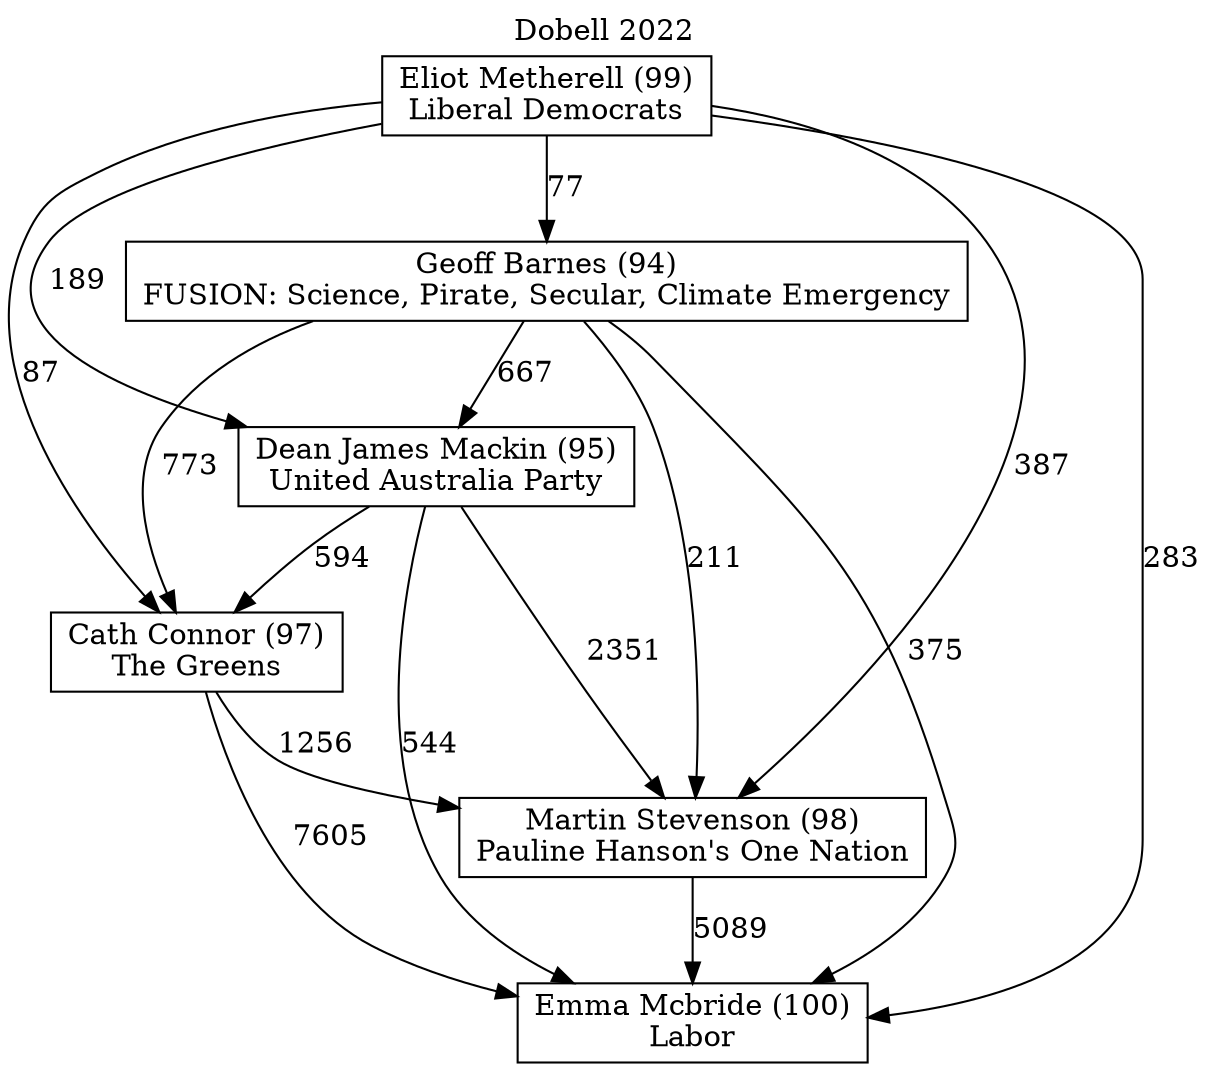 // House preference flow
digraph "Emma Mcbride (100)_Dobell_2022" {
	graph [label="Dobell 2022" labelloc=t mclimit=10]
	node [shape=box]
	"Cath Connor (97)" [label="Cath Connor (97)
The Greens"]
	"Dean James Mackin (95)" [label="Dean James Mackin (95)
United Australia Party"]
	"Eliot Metherell (99)" [label="Eliot Metherell (99)
Liberal Democrats"]
	"Emma Mcbride (100)" [label="Emma Mcbride (100)
Labor"]
	"Geoff Barnes (94)" [label="Geoff Barnes (94)
FUSION: Science, Pirate, Secular, Climate Emergency"]
	"Martin Stevenson (98)" [label="Martin Stevenson (98)
Pauline Hanson's One Nation"]
	"Cath Connor (97)" -> "Emma Mcbride (100)" [label=7605]
	"Cath Connor (97)" -> "Martin Stevenson (98)" [label=1256]
	"Dean James Mackin (95)" -> "Cath Connor (97)" [label=594]
	"Dean James Mackin (95)" -> "Emma Mcbride (100)" [label=544]
	"Dean James Mackin (95)" -> "Martin Stevenson (98)" [label=2351]
	"Eliot Metherell (99)" -> "Cath Connor (97)" [label=87]
	"Eliot Metherell (99)" -> "Dean James Mackin (95)" [label=189]
	"Eliot Metherell (99)" -> "Emma Mcbride (100)" [label=283]
	"Eliot Metherell (99)" -> "Geoff Barnes (94)" [label=77]
	"Eliot Metherell (99)" -> "Martin Stevenson (98)" [label=387]
	"Geoff Barnes (94)" -> "Cath Connor (97)" [label=773]
	"Geoff Barnes (94)" -> "Dean James Mackin (95)" [label=667]
	"Geoff Barnes (94)" -> "Emma Mcbride (100)" [label=375]
	"Geoff Barnes (94)" -> "Martin Stevenson (98)" [label=211]
	"Martin Stevenson (98)" -> "Emma Mcbride (100)" [label=5089]
}
